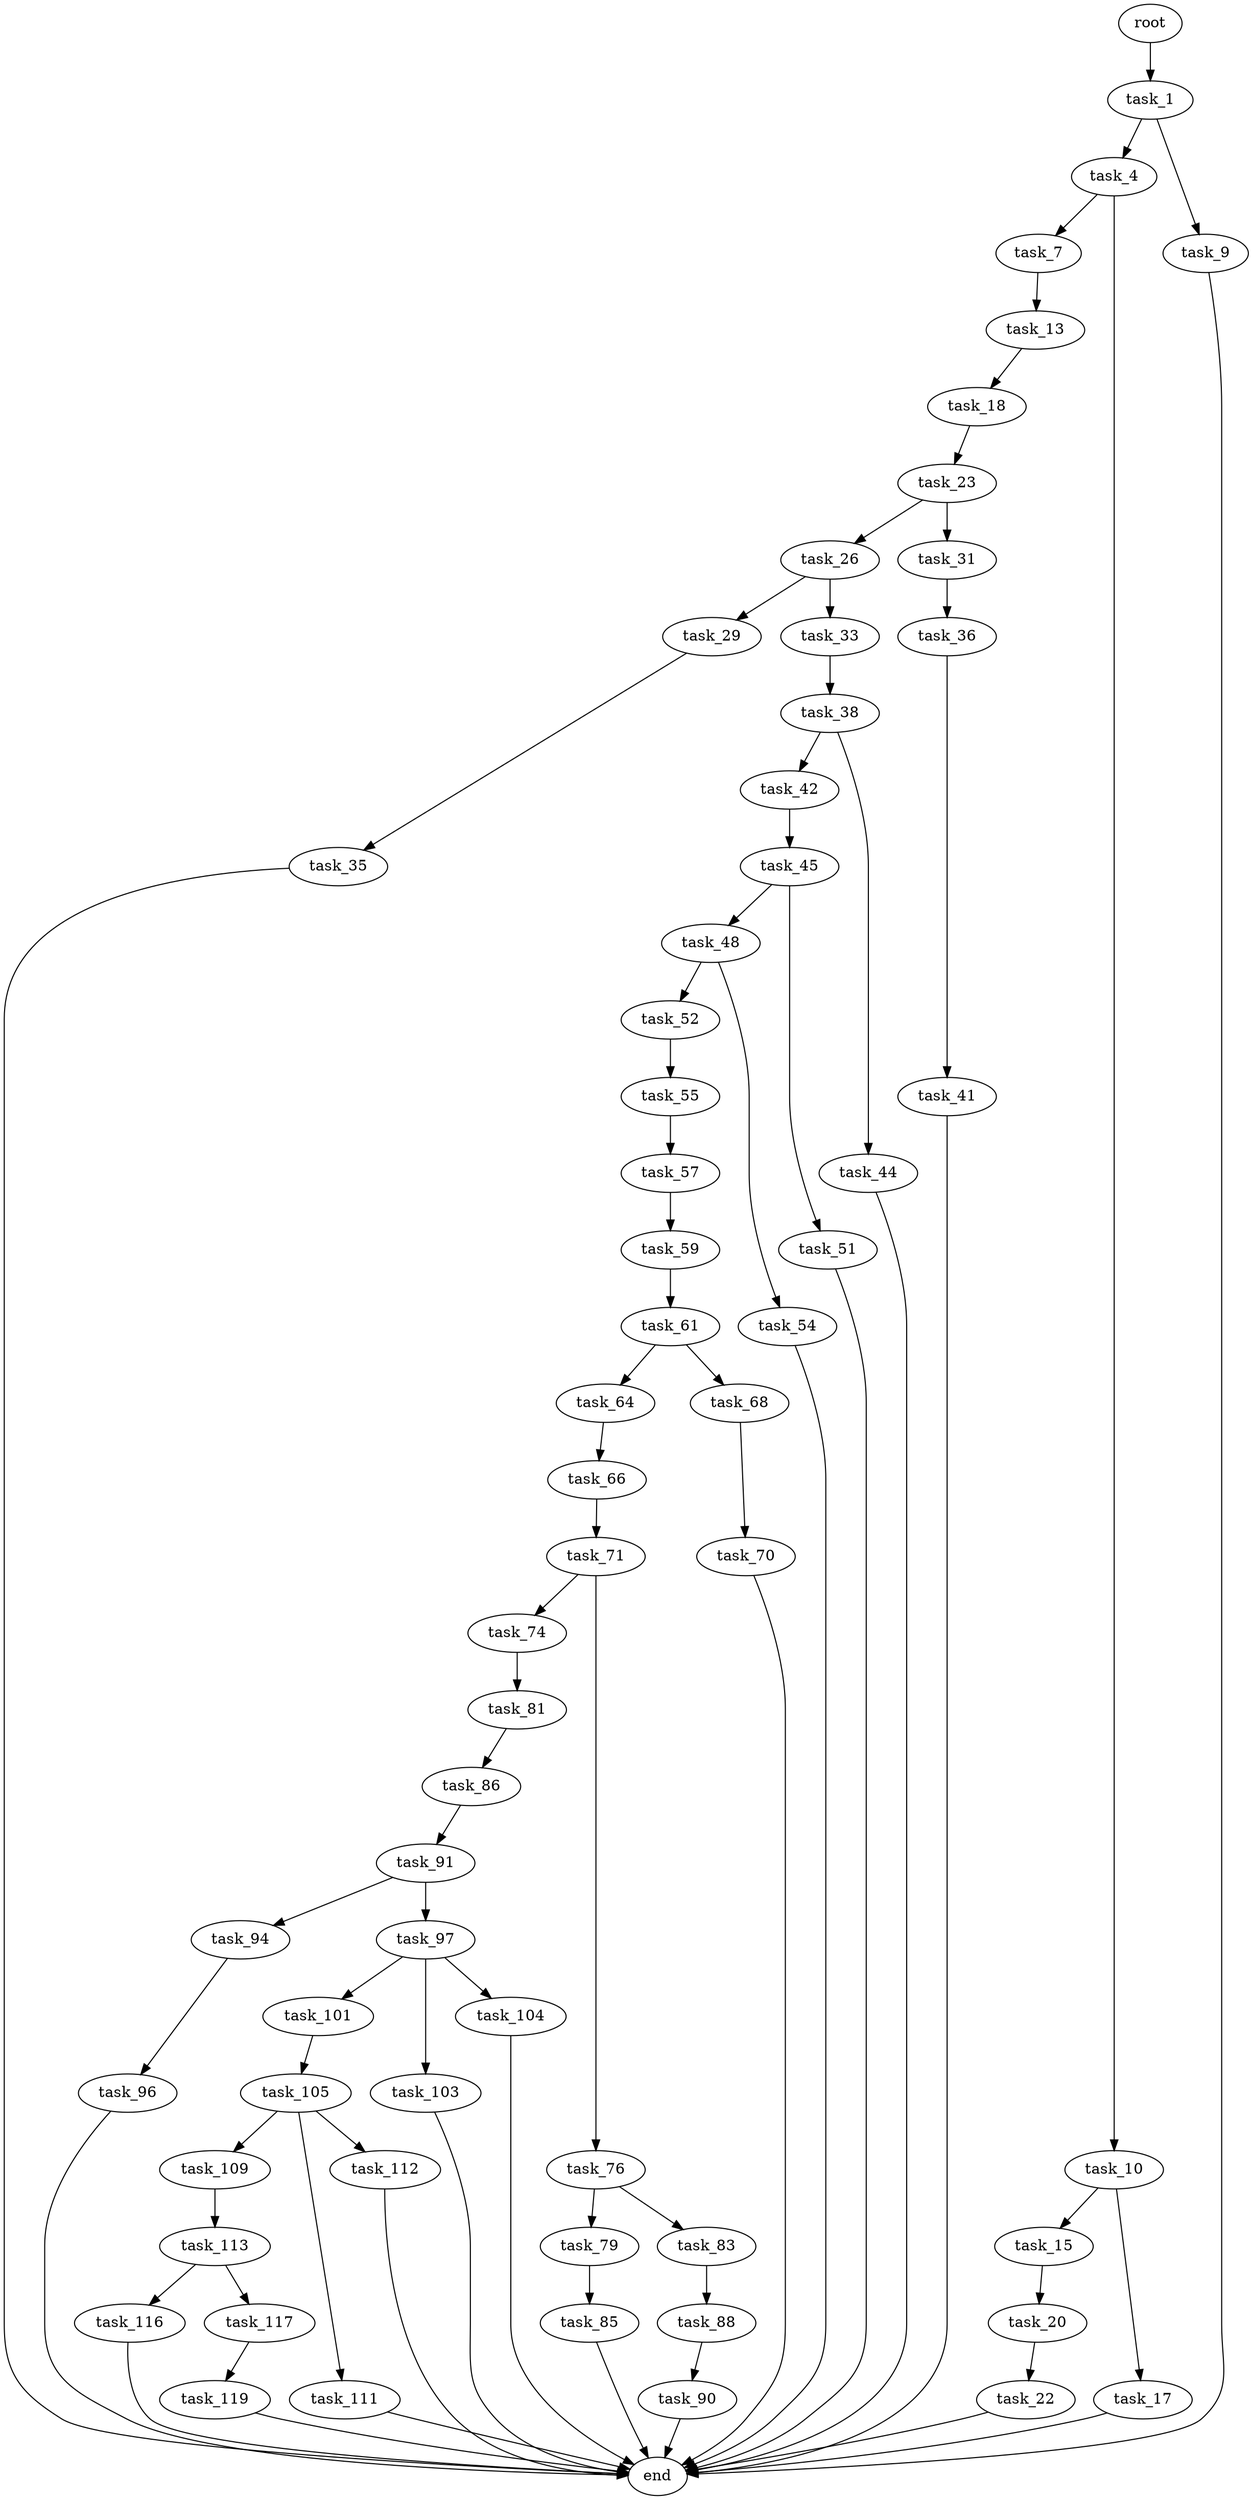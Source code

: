 digraph G {
  root [size="0.000000"];
  task_1 [size="368293445632.000000"];
  task_4 [size="134217728000.000000"];
  task_9 [size="1073741824000.000000"];
  task_7 [size="139770087600.000000"];
  task_10 [size="394788356707.000000"];
  task_13 [size="19338093694.000000"];
  end [size="0.000000"];
  task_15 [size="575433041924.000000"];
  task_17 [size="1480618066.000000"];
  task_18 [size="1073741824000.000000"];
  task_20 [size="137697812576.000000"];
  task_23 [size="1243250486.000000"];
  task_22 [size="368293445632.000000"];
  task_26 [size="418586844792.000000"];
  task_31 [size="63803802022.000000"];
  task_29 [size="782757789696.000000"];
  task_33 [size="549755813888.000000"];
  task_35 [size="134217728000.000000"];
  task_36 [size="11793415429.000000"];
  task_38 [size="28991029248.000000"];
  task_41 [size="3850641082.000000"];
  task_42 [size="17338756132.000000"];
  task_44 [size="87176711139.000000"];
  task_45 [size="16587032120.000000"];
  task_48 [size="8589934592.000000"];
  task_51 [size="6474496308.000000"];
  task_52 [size="231928233984.000000"];
  task_54 [size="368293445632.000000"];
  task_55 [size="68719476736.000000"];
  task_57 [size="1073741824000.000000"];
  task_59 [size="28991029248.000000"];
  task_61 [size="217682997556.000000"];
  task_64 [size="830976636973.000000"];
  task_68 [size="28991029248.000000"];
  task_66 [size="231928233984.000000"];
  task_71 [size="193701697313.000000"];
  task_70 [size="368293445632.000000"];
  task_74 [size="47994196847.000000"];
  task_76 [size="10781517075.000000"];
  task_81 [size="688990117.000000"];
  task_79 [size="549755813888.000000"];
  task_83 [size="10187245809.000000"];
  task_85 [size="68719476736.000000"];
  task_86 [size="212692786277.000000"];
  task_88 [size="34596243918.000000"];
  task_91 [size="348120489548.000000"];
  task_90 [size="244233312700.000000"];
  task_94 [size="45504474078.000000"];
  task_97 [size="134217728000.000000"];
  task_96 [size="4248331503.000000"];
  task_101 [size="549755813888.000000"];
  task_103 [size="134217728000.000000"];
  task_104 [size="549755813888.000000"];
  task_105 [size="21136307280.000000"];
  task_109 [size="134217728000.000000"];
  task_111 [size="45651656669.000000"];
  task_112 [size="305421036186.000000"];
  task_113 [size="51011801625.000000"];
  task_116 [size="549755813888.000000"];
  task_117 [size="782757789696.000000"];
  task_119 [size="69229758167.000000"];

  root -> task_1 [size="1.000000"];
  task_1 -> task_4 [size="411041792.000000"];
  task_1 -> task_9 [size="411041792.000000"];
  task_4 -> task_7 [size="209715200.000000"];
  task_4 -> task_10 [size="209715200.000000"];
  task_9 -> end [size="1.000000"];
  task_7 -> task_13 [size="134217728.000000"];
  task_10 -> task_15 [size="679477248.000000"];
  task_10 -> task_17 [size="679477248.000000"];
  task_13 -> task_18 [size="838860800.000000"];
  task_15 -> task_20 [size="536870912.000000"];
  task_17 -> end [size="1.000000"];
  task_18 -> task_23 [size="838860800.000000"];
  task_20 -> task_22 [size="209715200.000000"];
  task_23 -> task_26 [size="33554432.000000"];
  task_23 -> task_31 [size="33554432.000000"];
  task_22 -> end [size="1.000000"];
  task_26 -> task_29 [size="301989888.000000"];
  task_26 -> task_33 [size="301989888.000000"];
  task_31 -> task_36 [size="75497472.000000"];
  task_29 -> task_35 [size="679477248.000000"];
  task_33 -> task_38 [size="536870912.000000"];
  task_35 -> end [size="1.000000"];
  task_36 -> task_41 [size="679477248.000000"];
  task_38 -> task_42 [size="75497472.000000"];
  task_38 -> task_44 [size="75497472.000000"];
  task_41 -> end [size="1.000000"];
  task_42 -> task_45 [size="33554432.000000"];
  task_44 -> end [size="1.000000"];
  task_45 -> task_48 [size="411041792.000000"];
  task_45 -> task_51 [size="411041792.000000"];
  task_48 -> task_52 [size="33554432.000000"];
  task_48 -> task_54 [size="33554432.000000"];
  task_51 -> end [size="1.000000"];
  task_52 -> task_55 [size="301989888.000000"];
  task_54 -> end [size="1.000000"];
  task_55 -> task_57 [size="134217728.000000"];
  task_57 -> task_59 [size="838860800.000000"];
  task_59 -> task_61 [size="75497472.000000"];
  task_61 -> task_64 [size="209715200.000000"];
  task_61 -> task_68 [size="209715200.000000"];
  task_64 -> task_66 [size="679477248.000000"];
  task_68 -> task_70 [size="75497472.000000"];
  task_66 -> task_71 [size="301989888.000000"];
  task_71 -> task_74 [size="301989888.000000"];
  task_71 -> task_76 [size="301989888.000000"];
  task_70 -> end [size="1.000000"];
  task_74 -> task_81 [size="838860800.000000"];
  task_76 -> task_79 [size="301989888.000000"];
  task_76 -> task_83 [size="301989888.000000"];
  task_81 -> task_86 [size="33554432.000000"];
  task_79 -> task_85 [size="536870912.000000"];
  task_83 -> task_88 [size="209715200.000000"];
  task_85 -> end [size="1.000000"];
  task_86 -> task_91 [size="209715200.000000"];
  task_88 -> task_90 [size="33554432.000000"];
  task_91 -> task_94 [size="536870912.000000"];
  task_91 -> task_97 [size="536870912.000000"];
  task_90 -> end [size="1.000000"];
  task_94 -> task_96 [size="838860800.000000"];
  task_97 -> task_101 [size="209715200.000000"];
  task_97 -> task_103 [size="209715200.000000"];
  task_97 -> task_104 [size="209715200.000000"];
  task_96 -> end [size="1.000000"];
  task_101 -> task_105 [size="536870912.000000"];
  task_103 -> end [size="1.000000"];
  task_104 -> end [size="1.000000"];
  task_105 -> task_109 [size="679477248.000000"];
  task_105 -> task_111 [size="679477248.000000"];
  task_105 -> task_112 [size="679477248.000000"];
  task_109 -> task_113 [size="209715200.000000"];
  task_111 -> end [size="1.000000"];
  task_112 -> end [size="1.000000"];
  task_113 -> task_116 [size="838860800.000000"];
  task_113 -> task_117 [size="838860800.000000"];
  task_116 -> end [size="1.000000"];
  task_117 -> task_119 [size="679477248.000000"];
  task_119 -> end [size="1.000000"];
}
